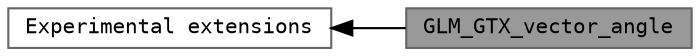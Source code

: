 digraph "GLM_GTX_vector_angle"
{
 // LATEX_PDF_SIZE
  bgcolor="transparent";
  edge [fontname=Terminal,fontsize=10,labelfontname=Helvetica,labelfontsize=10];
  node [fontname=Terminal,fontsize=10,shape=box,height=0.2,width=0.4];
  rankdir=LR;
  Node2 [label="Experimental extensions",height=0.2,width=0.4,color="grey40", fillcolor="white", style="filled",URL="$group__gtx.html",tooltip="Experimental features not specified by GLSL specification."];
  Node1 [label="GLM_GTX_vector_angle",height=0.2,width=0.4,color="gray40", fillcolor="grey60", style="filled", fontcolor="black",tooltip=" "];
  Node2->Node1 [shape=plaintext, dir="back", style="solid"];
}
